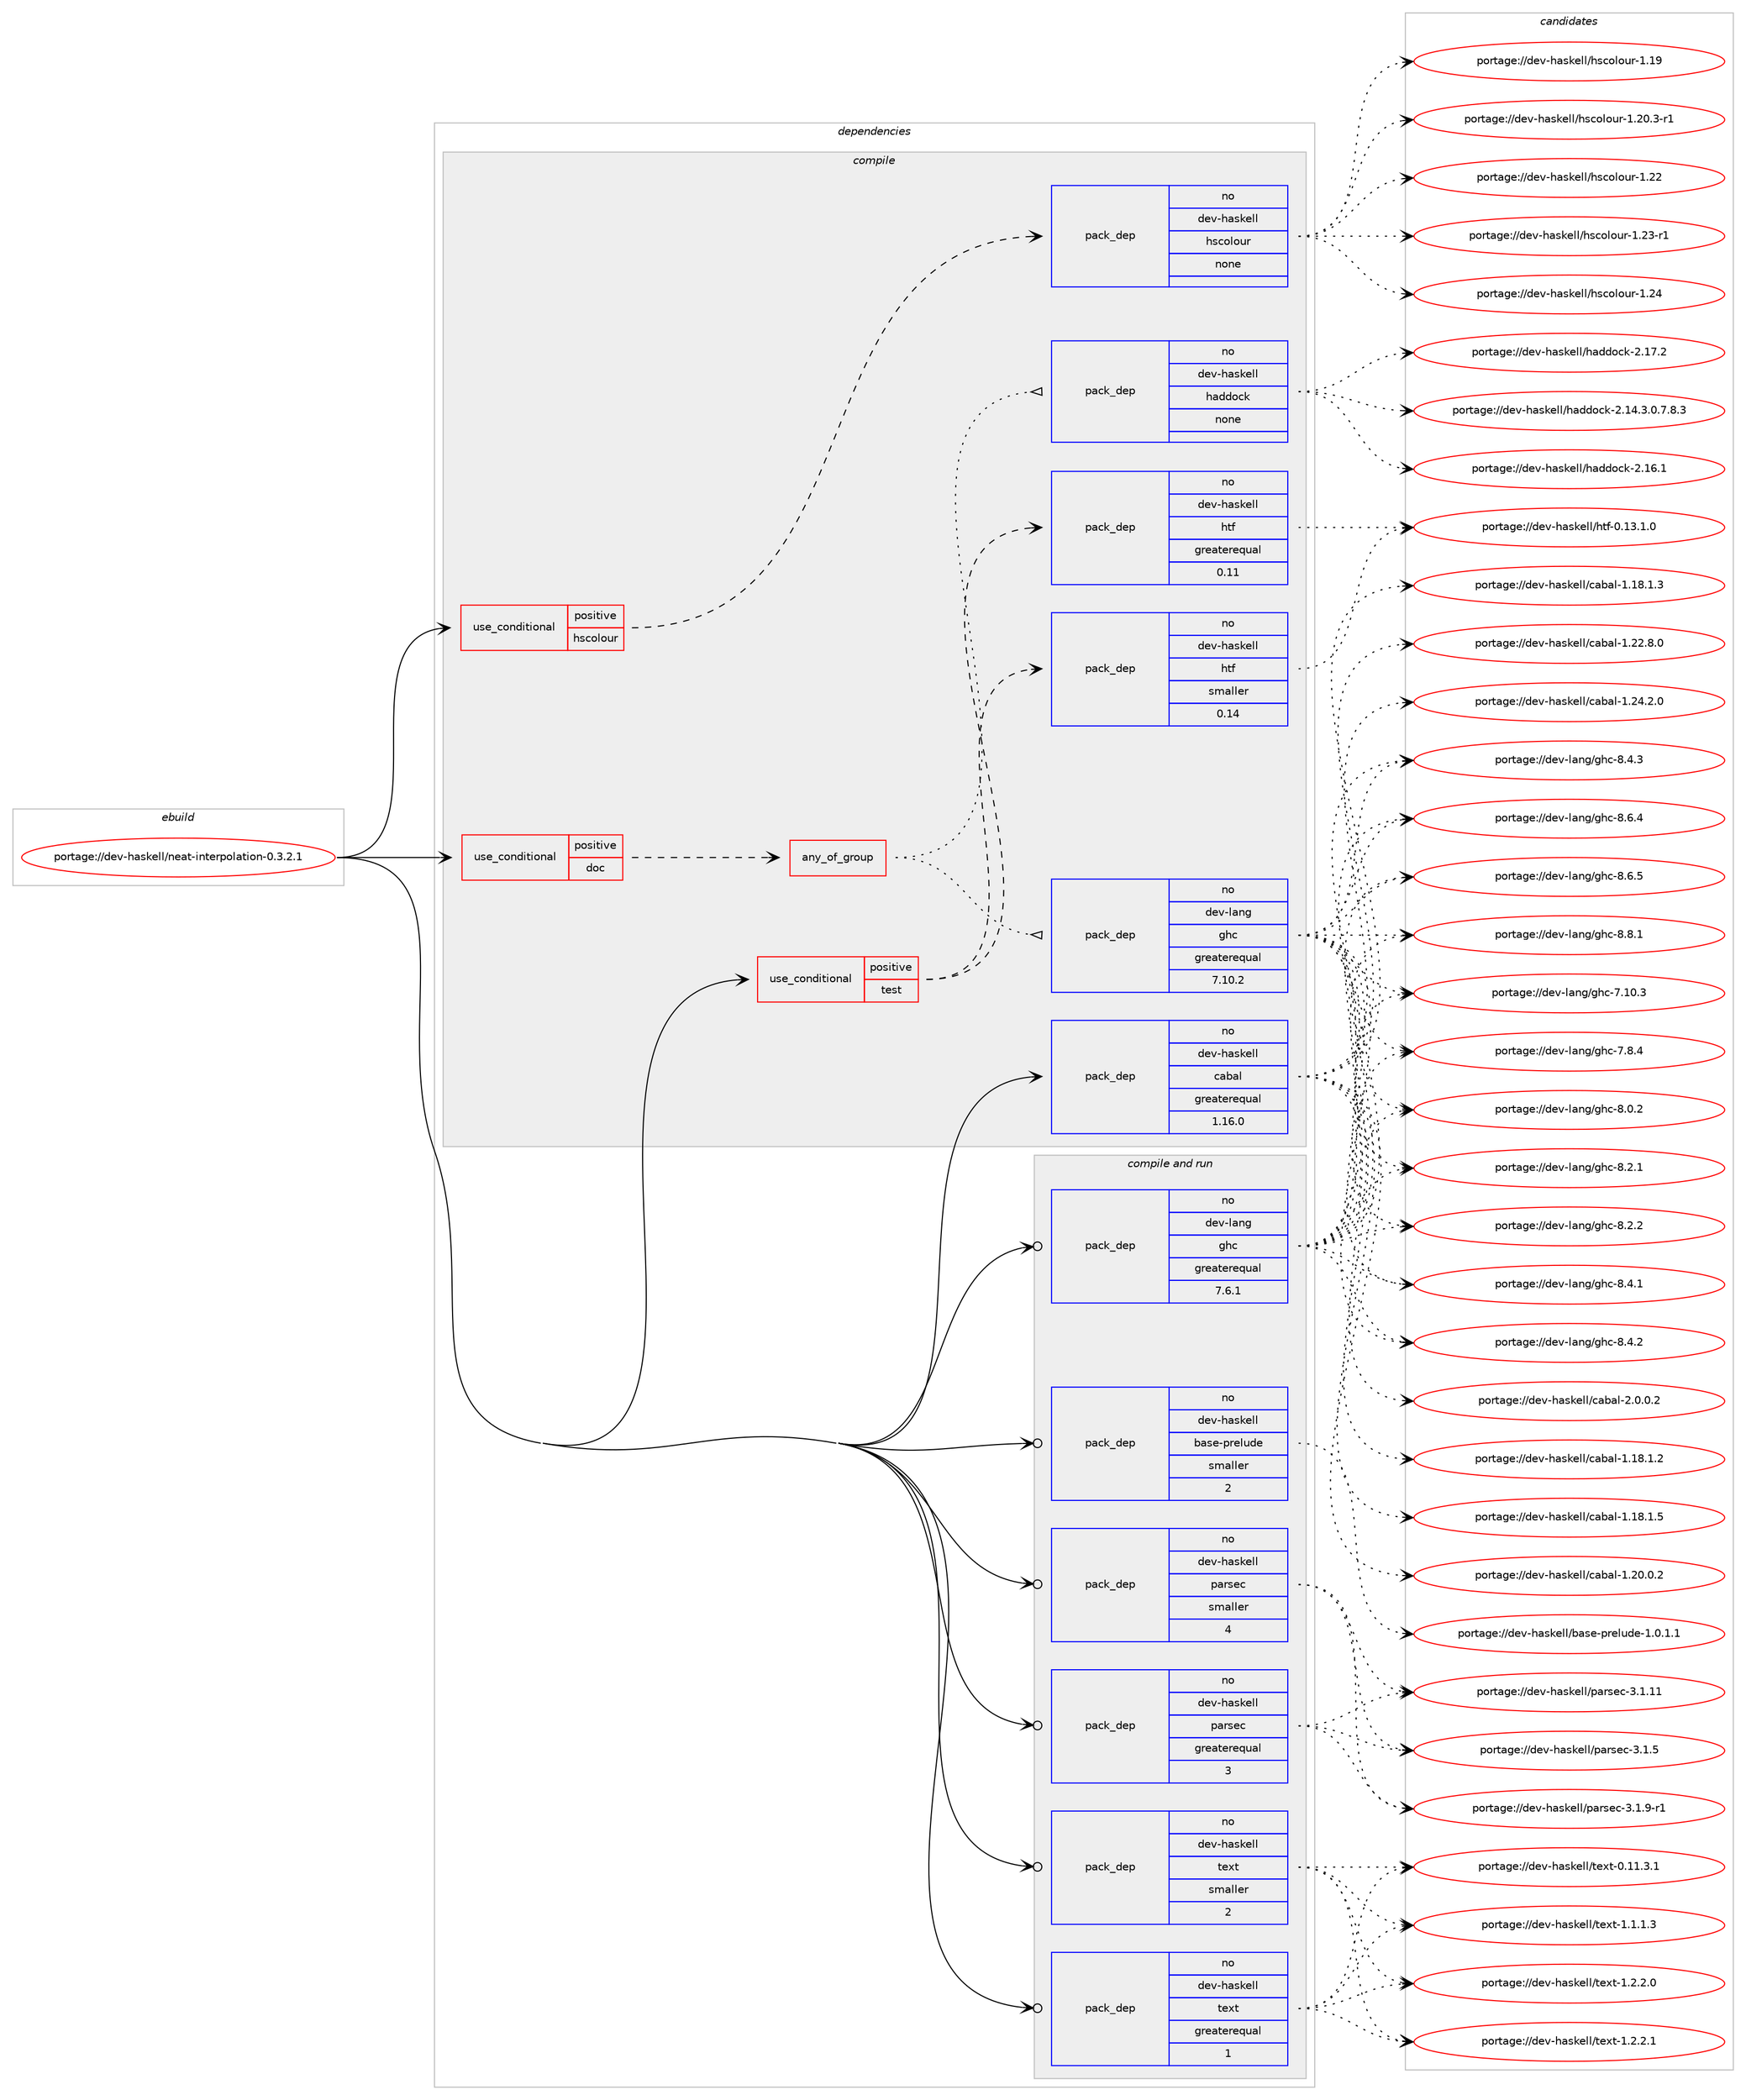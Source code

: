 digraph prolog {

# *************
# Graph options
# *************

newrank=true;
concentrate=true;
compound=true;
graph [rankdir=LR,fontname=Helvetica,fontsize=10,ranksep=1.5];#, ranksep=2.5, nodesep=0.2];
edge  [arrowhead=vee];
node  [fontname=Helvetica,fontsize=10];

# **********
# The ebuild
# **********

subgraph cluster_leftcol {
color=gray;
rank=same;
label=<<i>ebuild</i>>;
id [label="portage://dev-haskell/neat-interpolation-0.3.2.1", color=red, width=4, href="../dev-haskell/neat-interpolation-0.3.2.1.svg"];
}

# ****************
# The dependencies
# ****************

subgraph cluster_midcol {
color=gray;
label=<<i>dependencies</i>>;
subgraph cluster_compile {
fillcolor="#eeeeee";
style=filled;
label=<<i>compile</i>>;
subgraph cond16338 {
dependency75323 [label=<<TABLE BORDER="0" CELLBORDER="1" CELLSPACING="0" CELLPADDING="4"><TR><TD ROWSPAN="3" CELLPADDING="10">use_conditional</TD></TR><TR><TD>positive</TD></TR><TR><TD>doc</TD></TR></TABLE>>, shape=none, color=red];
subgraph any2076 {
dependency75324 [label=<<TABLE BORDER="0" CELLBORDER="1" CELLSPACING="0" CELLPADDING="4"><TR><TD CELLPADDING="10">any_of_group</TD></TR></TABLE>>, shape=none, color=red];subgraph pack56852 {
dependency75325 [label=<<TABLE BORDER="0" CELLBORDER="1" CELLSPACING="0" CELLPADDING="4" WIDTH="220"><TR><TD ROWSPAN="6" CELLPADDING="30">pack_dep</TD></TR><TR><TD WIDTH="110">no</TD></TR><TR><TD>dev-haskell</TD></TR><TR><TD>haddock</TD></TR><TR><TD>none</TD></TR><TR><TD></TD></TR></TABLE>>, shape=none, color=blue];
}
dependency75324:e -> dependency75325:w [weight=20,style="dotted",arrowhead="oinv"];
subgraph pack56853 {
dependency75326 [label=<<TABLE BORDER="0" CELLBORDER="1" CELLSPACING="0" CELLPADDING="4" WIDTH="220"><TR><TD ROWSPAN="6" CELLPADDING="30">pack_dep</TD></TR><TR><TD WIDTH="110">no</TD></TR><TR><TD>dev-lang</TD></TR><TR><TD>ghc</TD></TR><TR><TD>greaterequal</TD></TR><TR><TD>7.10.2</TD></TR></TABLE>>, shape=none, color=blue];
}
dependency75324:e -> dependency75326:w [weight=20,style="dotted",arrowhead="oinv"];
}
dependency75323:e -> dependency75324:w [weight=20,style="dashed",arrowhead="vee"];
}
id:e -> dependency75323:w [weight=20,style="solid",arrowhead="vee"];
subgraph cond16339 {
dependency75327 [label=<<TABLE BORDER="0" CELLBORDER="1" CELLSPACING="0" CELLPADDING="4"><TR><TD ROWSPAN="3" CELLPADDING="10">use_conditional</TD></TR><TR><TD>positive</TD></TR><TR><TD>hscolour</TD></TR></TABLE>>, shape=none, color=red];
subgraph pack56854 {
dependency75328 [label=<<TABLE BORDER="0" CELLBORDER="1" CELLSPACING="0" CELLPADDING="4" WIDTH="220"><TR><TD ROWSPAN="6" CELLPADDING="30">pack_dep</TD></TR><TR><TD WIDTH="110">no</TD></TR><TR><TD>dev-haskell</TD></TR><TR><TD>hscolour</TD></TR><TR><TD>none</TD></TR><TR><TD></TD></TR></TABLE>>, shape=none, color=blue];
}
dependency75327:e -> dependency75328:w [weight=20,style="dashed",arrowhead="vee"];
}
id:e -> dependency75327:w [weight=20,style="solid",arrowhead="vee"];
subgraph cond16340 {
dependency75329 [label=<<TABLE BORDER="0" CELLBORDER="1" CELLSPACING="0" CELLPADDING="4"><TR><TD ROWSPAN="3" CELLPADDING="10">use_conditional</TD></TR><TR><TD>positive</TD></TR><TR><TD>test</TD></TR></TABLE>>, shape=none, color=red];
subgraph pack56855 {
dependency75330 [label=<<TABLE BORDER="0" CELLBORDER="1" CELLSPACING="0" CELLPADDING="4" WIDTH="220"><TR><TD ROWSPAN="6" CELLPADDING="30">pack_dep</TD></TR><TR><TD WIDTH="110">no</TD></TR><TR><TD>dev-haskell</TD></TR><TR><TD>htf</TD></TR><TR><TD>greaterequal</TD></TR><TR><TD>0.11</TD></TR></TABLE>>, shape=none, color=blue];
}
dependency75329:e -> dependency75330:w [weight=20,style="dashed",arrowhead="vee"];
subgraph pack56856 {
dependency75331 [label=<<TABLE BORDER="0" CELLBORDER="1" CELLSPACING="0" CELLPADDING="4" WIDTH="220"><TR><TD ROWSPAN="6" CELLPADDING="30">pack_dep</TD></TR><TR><TD WIDTH="110">no</TD></TR><TR><TD>dev-haskell</TD></TR><TR><TD>htf</TD></TR><TR><TD>smaller</TD></TR><TR><TD>0.14</TD></TR></TABLE>>, shape=none, color=blue];
}
dependency75329:e -> dependency75331:w [weight=20,style="dashed",arrowhead="vee"];
}
id:e -> dependency75329:w [weight=20,style="solid",arrowhead="vee"];
subgraph pack56857 {
dependency75332 [label=<<TABLE BORDER="0" CELLBORDER="1" CELLSPACING="0" CELLPADDING="4" WIDTH="220"><TR><TD ROWSPAN="6" CELLPADDING="30">pack_dep</TD></TR><TR><TD WIDTH="110">no</TD></TR><TR><TD>dev-haskell</TD></TR><TR><TD>cabal</TD></TR><TR><TD>greaterequal</TD></TR><TR><TD>1.16.0</TD></TR></TABLE>>, shape=none, color=blue];
}
id:e -> dependency75332:w [weight=20,style="solid",arrowhead="vee"];
}
subgraph cluster_compileandrun {
fillcolor="#eeeeee";
style=filled;
label=<<i>compile and run</i>>;
subgraph pack56858 {
dependency75333 [label=<<TABLE BORDER="0" CELLBORDER="1" CELLSPACING="0" CELLPADDING="4" WIDTH="220"><TR><TD ROWSPAN="6" CELLPADDING="30">pack_dep</TD></TR><TR><TD WIDTH="110">no</TD></TR><TR><TD>dev-haskell</TD></TR><TR><TD>base-prelude</TD></TR><TR><TD>smaller</TD></TR><TR><TD>2</TD></TR></TABLE>>, shape=none, color=blue];
}
id:e -> dependency75333:w [weight=20,style="solid",arrowhead="odotvee"];
subgraph pack56859 {
dependency75334 [label=<<TABLE BORDER="0" CELLBORDER="1" CELLSPACING="0" CELLPADDING="4" WIDTH="220"><TR><TD ROWSPAN="6" CELLPADDING="30">pack_dep</TD></TR><TR><TD WIDTH="110">no</TD></TR><TR><TD>dev-haskell</TD></TR><TR><TD>parsec</TD></TR><TR><TD>greaterequal</TD></TR><TR><TD>3</TD></TR></TABLE>>, shape=none, color=blue];
}
id:e -> dependency75334:w [weight=20,style="solid",arrowhead="odotvee"];
subgraph pack56860 {
dependency75335 [label=<<TABLE BORDER="0" CELLBORDER="1" CELLSPACING="0" CELLPADDING="4" WIDTH="220"><TR><TD ROWSPAN="6" CELLPADDING="30">pack_dep</TD></TR><TR><TD WIDTH="110">no</TD></TR><TR><TD>dev-haskell</TD></TR><TR><TD>parsec</TD></TR><TR><TD>smaller</TD></TR><TR><TD>4</TD></TR></TABLE>>, shape=none, color=blue];
}
id:e -> dependency75335:w [weight=20,style="solid",arrowhead="odotvee"];
subgraph pack56861 {
dependency75336 [label=<<TABLE BORDER="0" CELLBORDER="1" CELLSPACING="0" CELLPADDING="4" WIDTH="220"><TR><TD ROWSPAN="6" CELLPADDING="30">pack_dep</TD></TR><TR><TD WIDTH="110">no</TD></TR><TR><TD>dev-haskell</TD></TR><TR><TD>text</TD></TR><TR><TD>greaterequal</TD></TR><TR><TD>1</TD></TR></TABLE>>, shape=none, color=blue];
}
id:e -> dependency75336:w [weight=20,style="solid",arrowhead="odotvee"];
subgraph pack56862 {
dependency75337 [label=<<TABLE BORDER="0" CELLBORDER="1" CELLSPACING="0" CELLPADDING="4" WIDTH="220"><TR><TD ROWSPAN="6" CELLPADDING="30">pack_dep</TD></TR><TR><TD WIDTH="110">no</TD></TR><TR><TD>dev-haskell</TD></TR><TR><TD>text</TD></TR><TR><TD>smaller</TD></TR><TR><TD>2</TD></TR></TABLE>>, shape=none, color=blue];
}
id:e -> dependency75337:w [weight=20,style="solid",arrowhead="odotvee"];
subgraph pack56863 {
dependency75338 [label=<<TABLE BORDER="0" CELLBORDER="1" CELLSPACING="0" CELLPADDING="4" WIDTH="220"><TR><TD ROWSPAN="6" CELLPADDING="30">pack_dep</TD></TR><TR><TD WIDTH="110">no</TD></TR><TR><TD>dev-lang</TD></TR><TR><TD>ghc</TD></TR><TR><TD>greaterequal</TD></TR><TR><TD>7.6.1</TD></TR></TABLE>>, shape=none, color=blue];
}
id:e -> dependency75338:w [weight=20,style="solid",arrowhead="odotvee"];
}
subgraph cluster_run {
fillcolor="#eeeeee";
style=filled;
label=<<i>run</i>>;
}
}

# **************
# The candidates
# **************

subgraph cluster_choices {
rank=same;
color=gray;
label=<<i>candidates</i>>;

subgraph choice56852 {
color=black;
nodesep=1;
choiceportage1001011184510497115107101108108471049710010011199107455046495246514648465546564651 [label="portage://dev-haskell/haddock-2.14.3.0.7.8.3", color=red, width=4,href="../dev-haskell/haddock-2.14.3.0.7.8.3.svg"];
choiceportage100101118451049711510710110810847104971001001119910745504649544649 [label="portage://dev-haskell/haddock-2.16.1", color=red, width=4,href="../dev-haskell/haddock-2.16.1.svg"];
choiceportage100101118451049711510710110810847104971001001119910745504649554650 [label="portage://dev-haskell/haddock-2.17.2", color=red, width=4,href="../dev-haskell/haddock-2.17.2.svg"];
dependency75325:e -> choiceportage1001011184510497115107101108108471049710010011199107455046495246514648465546564651:w [style=dotted,weight="100"];
dependency75325:e -> choiceportage100101118451049711510710110810847104971001001119910745504649544649:w [style=dotted,weight="100"];
dependency75325:e -> choiceportage100101118451049711510710110810847104971001001119910745504649554650:w [style=dotted,weight="100"];
}
subgraph choice56853 {
color=black;
nodesep=1;
choiceportage1001011184510897110103471031049945554649484651 [label="portage://dev-lang/ghc-7.10.3", color=red, width=4,href="../dev-lang/ghc-7.10.3.svg"];
choiceportage10010111845108971101034710310499455546564652 [label="portage://dev-lang/ghc-7.8.4", color=red, width=4,href="../dev-lang/ghc-7.8.4.svg"];
choiceportage10010111845108971101034710310499455646484650 [label="portage://dev-lang/ghc-8.0.2", color=red, width=4,href="../dev-lang/ghc-8.0.2.svg"];
choiceportage10010111845108971101034710310499455646504649 [label="portage://dev-lang/ghc-8.2.1", color=red, width=4,href="../dev-lang/ghc-8.2.1.svg"];
choiceportage10010111845108971101034710310499455646504650 [label="portage://dev-lang/ghc-8.2.2", color=red, width=4,href="../dev-lang/ghc-8.2.2.svg"];
choiceportage10010111845108971101034710310499455646524649 [label="portage://dev-lang/ghc-8.4.1", color=red, width=4,href="../dev-lang/ghc-8.4.1.svg"];
choiceportage10010111845108971101034710310499455646524650 [label="portage://dev-lang/ghc-8.4.2", color=red, width=4,href="../dev-lang/ghc-8.4.2.svg"];
choiceportage10010111845108971101034710310499455646524651 [label="portage://dev-lang/ghc-8.4.3", color=red, width=4,href="../dev-lang/ghc-8.4.3.svg"];
choiceportage10010111845108971101034710310499455646544652 [label="portage://dev-lang/ghc-8.6.4", color=red, width=4,href="../dev-lang/ghc-8.6.4.svg"];
choiceportage10010111845108971101034710310499455646544653 [label="portage://dev-lang/ghc-8.6.5", color=red, width=4,href="../dev-lang/ghc-8.6.5.svg"];
choiceportage10010111845108971101034710310499455646564649 [label="portage://dev-lang/ghc-8.8.1", color=red, width=4,href="../dev-lang/ghc-8.8.1.svg"];
dependency75326:e -> choiceportage1001011184510897110103471031049945554649484651:w [style=dotted,weight="100"];
dependency75326:e -> choiceportage10010111845108971101034710310499455546564652:w [style=dotted,weight="100"];
dependency75326:e -> choiceportage10010111845108971101034710310499455646484650:w [style=dotted,weight="100"];
dependency75326:e -> choiceportage10010111845108971101034710310499455646504649:w [style=dotted,weight="100"];
dependency75326:e -> choiceportage10010111845108971101034710310499455646504650:w [style=dotted,weight="100"];
dependency75326:e -> choiceportage10010111845108971101034710310499455646524649:w [style=dotted,weight="100"];
dependency75326:e -> choiceportage10010111845108971101034710310499455646524650:w [style=dotted,weight="100"];
dependency75326:e -> choiceportage10010111845108971101034710310499455646524651:w [style=dotted,weight="100"];
dependency75326:e -> choiceportage10010111845108971101034710310499455646544652:w [style=dotted,weight="100"];
dependency75326:e -> choiceportage10010111845108971101034710310499455646544653:w [style=dotted,weight="100"];
dependency75326:e -> choiceportage10010111845108971101034710310499455646564649:w [style=dotted,weight="100"];
}
subgraph choice56854 {
color=black;
nodesep=1;
choiceportage100101118451049711510710110810847104115991111081111171144549464957 [label="portage://dev-haskell/hscolour-1.19", color=red, width=4,href="../dev-haskell/hscolour-1.19.svg"];
choiceportage10010111845104971151071011081084710411599111108111117114454946504846514511449 [label="portage://dev-haskell/hscolour-1.20.3-r1", color=red, width=4,href="../dev-haskell/hscolour-1.20.3-r1.svg"];
choiceportage100101118451049711510710110810847104115991111081111171144549465050 [label="portage://dev-haskell/hscolour-1.22", color=red, width=4,href="../dev-haskell/hscolour-1.22.svg"];
choiceportage1001011184510497115107101108108471041159911110811111711445494650514511449 [label="portage://dev-haskell/hscolour-1.23-r1", color=red, width=4,href="../dev-haskell/hscolour-1.23-r1.svg"];
choiceportage100101118451049711510710110810847104115991111081111171144549465052 [label="portage://dev-haskell/hscolour-1.24", color=red, width=4,href="../dev-haskell/hscolour-1.24.svg"];
dependency75328:e -> choiceportage100101118451049711510710110810847104115991111081111171144549464957:w [style=dotted,weight="100"];
dependency75328:e -> choiceportage10010111845104971151071011081084710411599111108111117114454946504846514511449:w [style=dotted,weight="100"];
dependency75328:e -> choiceportage100101118451049711510710110810847104115991111081111171144549465050:w [style=dotted,weight="100"];
dependency75328:e -> choiceportage1001011184510497115107101108108471041159911110811111711445494650514511449:w [style=dotted,weight="100"];
dependency75328:e -> choiceportage100101118451049711510710110810847104115991111081111171144549465052:w [style=dotted,weight="100"];
}
subgraph choice56855 {
color=black;
nodesep=1;
choiceportage100101118451049711510710110810847104116102454846495146494648 [label="portage://dev-haskell/htf-0.13.1.0", color=red, width=4,href="../dev-haskell/htf-0.13.1.0.svg"];
dependency75330:e -> choiceportage100101118451049711510710110810847104116102454846495146494648:w [style=dotted,weight="100"];
}
subgraph choice56856 {
color=black;
nodesep=1;
choiceportage100101118451049711510710110810847104116102454846495146494648 [label="portage://dev-haskell/htf-0.13.1.0", color=red, width=4,href="../dev-haskell/htf-0.13.1.0.svg"];
dependency75331:e -> choiceportage100101118451049711510710110810847104116102454846495146494648:w [style=dotted,weight="100"];
}
subgraph choice56857 {
color=black;
nodesep=1;
choiceportage10010111845104971151071011081084799979897108454946495646494650 [label="portage://dev-haskell/cabal-1.18.1.2", color=red, width=4,href="../dev-haskell/cabal-1.18.1.2.svg"];
choiceportage10010111845104971151071011081084799979897108454946495646494651 [label="portage://dev-haskell/cabal-1.18.1.3", color=red, width=4,href="../dev-haskell/cabal-1.18.1.3.svg"];
choiceportage10010111845104971151071011081084799979897108454946495646494653 [label="portage://dev-haskell/cabal-1.18.1.5", color=red, width=4,href="../dev-haskell/cabal-1.18.1.5.svg"];
choiceportage10010111845104971151071011081084799979897108454946504846484650 [label="portage://dev-haskell/cabal-1.20.0.2", color=red, width=4,href="../dev-haskell/cabal-1.20.0.2.svg"];
choiceportage10010111845104971151071011081084799979897108454946505046564648 [label="portage://dev-haskell/cabal-1.22.8.0", color=red, width=4,href="../dev-haskell/cabal-1.22.8.0.svg"];
choiceportage10010111845104971151071011081084799979897108454946505246504648 [label="portage://dev-haskell/cabal-1.24.2.0", color=red, width=4,href="../dev-haskell/cabal-1.24.2.0.svg"];
choiceportage100101118451049711510710110810847999798971084550464846484650 [label="portage://dev-haskell/cabal-2.0.0.2", color=red, width=4,href="../dev-haskell/cabal-2.0.0.2.svg"];
dependency75332:e -> choiceportage10010111845104971151071011081084799979897108454946495646494650:w [style=dotted,weight="100"];
dependency75332:e -> choiceportage10010111845104971151071011081084799979897108454946495646494651:w [style=dotted,weight="100"];
dependency75332:e -> choiceportage10010111845104971151071011081084799979897108454946495646494653:w [style=dotted,weight="100"];
dependency75332:e -> choiceportage10010111845104971151071011081084799979897108454946504846484650:w [style=dotted,weight="100"];
dependency75332:e -> choiceportage10010111845104971151071011081084799979897108454946505046564648:w [style=dotted,weight="100"];
dependency75332:e -> choiceportage10010111845104971151071011081084799979897108454946505246504648:w [style=dotted,weight="100"];
dependency75332:e -> choiceportage100101118451049711510710110810847999798971084550464846484650:w [style=dotted,weight="100"];
}
subgraph choice56858 {
color=black;
nodesep=1;
choiceportage1001011184510497115107101108108479897115101451121141011081171001014549464846494649 [label="portage://dev-haskell/base-prelude-1.0.1.1", color=red, width=4,href="../dev-haskell/base-prelude-1.0.1.1.svg"];
dependency75333:e -> choiceportage1001011184510497115107101108108479897115101451121141011081171001014549464846494649:w [style=dotted,weight="100"];
}
subgraph choice56859 {
color=black;
nodesep=1;
choiceportage100101118451049711510710110810847112971141151019945514649464949 [label="portage://dev-haskell/parsec-3.1.11", color=red, width=4,href="../dev-haskell/parsec-3.1.11.svg"];
choiceportage1001011184510497115107101108108471129711411510199455146494653 [label="portage://dev-haskell/parsec-3.1.5", color=red, width=4,href="../dev-haskell/parsec-3.1.5.svg"];
choiceportage10010111845104971151071011081084711297114115101994551464946574511449 [label="portage://dev-haskell/parsec-3.1.9-r1", color=red, width=4,href="../dev-haskell/parsec-3.1.9-r1.svg"];
dependency75334:e -> choiceportage100101118451049711510710110810847112971141151019945514649464949:w [style=dotted,weight="100"];
dependency75334:e -> choiceportage1001011184510497115107101108108471129711411510199455146494653:w [style=dotted,weight="100"];
dependency75334:e -> choiceportage10010111845104971151071011081084711297114115101994551464946574511449:w [style=dotted,weight="100"];
}
subgraph choice56860 {
color=black;
nodesep=1;
choiceportage100101118451049711510710110810847112971141151019945514649464949 [label="portage://dev-haskell/parsec-3.1.11", color=red, width=4,href="../dev-haskell/parsec-3.1.11.svg"];
choiceportage1001011184510497115107101108108471129711411510199455146494653 [label="portage://dev-haskell/parsec-3.1.5", color=red, width=4,href="../dev-haskell/parsec-3.1.5.svg"];
choiceportage10010111845104971151071011081084711297114115101994551464946574511449 [label="portage://dev-haskell/parsec-3.1.9-r1", color=red, width=4,href="../dev-haskell/parsec-3.1.9-r1.svg"];
dependency75335:e -> choiceportage100101118451049711510710110810847112971141151019945514649464949:w [style=dotted,weight="100"];
dependency75335:e -> choiceportage1001011184510497115107101108108471129711411510199455146494653:w [style=dotted,weight="100"];
dependency75335:e -> choiceportage10010111845104971151071011081084711297114115101994551464946574511449:w [style=dotted,weight="100"];
}
subgraph choice56861 {
color=black;
nodesep=1;
choiceportage100101118451049711510710110810847116101120116454846494946514649 [label="portage://dev-haskell/text-0.11.3.1", color=red, width=4,href="../dev-haskell/text-0.11.3.1.svg"];
choiceportage1001011184510497115107101108108471161011201164549464946494651 [label="portage://dev-haskell/text-1.1.1.3", color=red, width=4,href="../dev-haskell/text-1.1.1.3.svg"];
choiceportage1001011184510497115107101108108471161011201164549465046504648 [label="portage://dev-haskell/text-1.2.2.0", color=red, width=4,href="../dev-haskell/text-1.2.2.0.svg"];
choiceportage1001011184510497115107101108108471161011201164549465046504649 [label="portage://dev-haskell/text-1.2.2.1", color=red, width=4,href="../dev-haskell/text-1.2.2.1.svg"];
dependency75336:e -> choiceportage100101118451049711510710110810847116101120116454846494946514649:w [style=dotted,weight="100"];
dependency75336:e -> choiceportage1001011184510497115107101108108471161011201164549464946494651:w [style=dotted,weight="100"];
dependency75336:e -> choiceportage1001011184510497115107101108108471161011201164549465046504648:w [style=dotted,weight="100"];
dependency75336:e -> choiceportage1001011184510497115107101108108471161011201164549465046504649:w [style=dotted,weight="100"];
}
subgraph choice56862 {
color=black;
nodesep=1;
choiceportage100101118451049711510710110810847116101120116454846494946514649 [label="portage://dev-haskell/text-0.11.3.1", color=red, width=4,href="../dev-haskell/text-0.11.3.1.svg"];
choiceportage1001011184510497115107101108108471161011201164549464946494651 [label="portage://dev-haskell/text-1.1.1.3", color=red, width=4,href="../dev-haskell/text-1.1.1.3.svg"];
choiceportage1001011184510497115107101108108471161011201164549465046504648 [label="portage://dev-haskell/text-1.2.2.0", color=red, width=4,href="../dev-haskell/text-1.2.2.0.svg"];
choiceportage1001011184510497115107101108108471161011201164549465046504649 [label="portage://dev-haskell/text-1.2.2.1", color=red, width=4,href="../dev-haskell/text-1.2.2.1.svg"];
dependency75337:e -> choiceportage100101118451049711510710110810847116101120116454846494946514649:w [style=dotted,weight="100"];
dependency75337:e -> choiceportage1001011184510497115107101108108471161011201164549464946494651:w [style=dotted,weight="100"];
dependency75337:e -> choiceportage1001011184510497115107101108108471161011201164549465046504648:w [style=dotted,weight="100"];
dependency75337:e -> choiceportage1001011184510497115107101108108471161011201164549465046504649:w [style=dotted,weight="100"];
}
subgraph choice56863 {
color=black;
nodesep=1;
choiceportage1001011184510897110103471031049945554649484651 [label="portage://dev-lang/ghc-7.10.3", color=red, width=4,href="../dev-lang/ghc-7.10.3.svg"];
choiceportage10010111845108971101034710310499455546564652 [label="portage://dev-lang/ghc-7.8.4", color=red, width=4,href="../dev-lang/ghc-7.8.4.svg"];
choiceportage10010111845108971101034710310499455646484650 [label="portage://dev-lang/ghc-8.0.2", color=red, width=4,href="../dev-lang/ghc-8.0.2.svg"];
choiceportage10010111845108971101034710310499455646504649 [label="portage://dev-lang/ghc-8.2.1", color=red, width=4,href="../dev-lang/ghc-8.2.1.svg"];
choiceportage10010111845108971101034710310499455646504650 [label="portage://dev-lang/ghc-8.2.2", color=red, width=4,href="../dev-lang/ghc-8.2.2.svg"];
choiceportage10010111845108971101034710310499455646524649 [label="portage://dev-lang/ghc-8.4.1", color=red, width=4,href="../dev-lang/ghc-8.4.1.svg"];
choiceportage10010111845108971101034710310499455646524650 [label="portage://dev-lang/ghc-8.4.2", color=red, width=4,href="../dev-lang/ghc-8.4.2.svg"];
choiceportage10010111845108971101034710310499455646524651 [label="portage://dev-lang/ghc-8.4.3", color=red, width=4,href="../dev-lang/ghc-8.4.3.svg"];
choiceportage10010111845108971101034710310499455646544652 [label="portage://dev-lang/ghc-8.6.4", color=red, width=4,href="../dev-lang/ghc-8.6.4.svg"];
choiceportage10010111845108971101034710310499455646544653 [label="portage://dev-lang/ghc-8.6.5", color=red, width=4,href="../dev-lang/ghc-8.6.5.svg"];
choiceportage10010111845108971101034710310499455646564649 [label="portage://dev-lang/ghc-8.8.1", color=red, width=4,href="../dev-lang/ghc-8.8.1.svg"];
dependency75338:e -> choiceportage1001011184510897110103471031049945554649484651:w [style=dotted,weight="100"];
dependency75338:e -> choiceportage10010111845108971101034710310499455546564652:w [style=dotted,weight="100"];
dependency75338:e -> choiceportage10010111845108971101034710310499455646484650:w [style=dotted,weight="100"];
dependency75338:e -> choiceportage10010111845108971101034710310499455646504649:w [style=dotted,weight="100"];
dependency75338:e -> choiceportage10010111845108971101034710310499455646504650:w [style=dotted,weight="100"];
dependency75338:e -> choiceportage10010111845108971101034710310499455646524649:w [style=dotted,weight="100"];
dependency75338:e -> choiceportage10010111845108971101034710310499455646524650:w [style=dotted,weight="100"];
dependency75338:e -> choiceportage10010111845108971101034710310499455646524651:w [style=dotted,weight="100"];
dependency75338:e -> choiceportage10010111845108971101034710310499455646544652:w [style=dotted,weight="100"];
dependency75338:e -> choiceportage10010111845108971101034710310499455646544653:w [style=dotted,weight="100"];
dependency75338:e -> choiceportage10010111845108971101034710310499455646564649:w [style=dotted,weight="100"];
}
}

}
